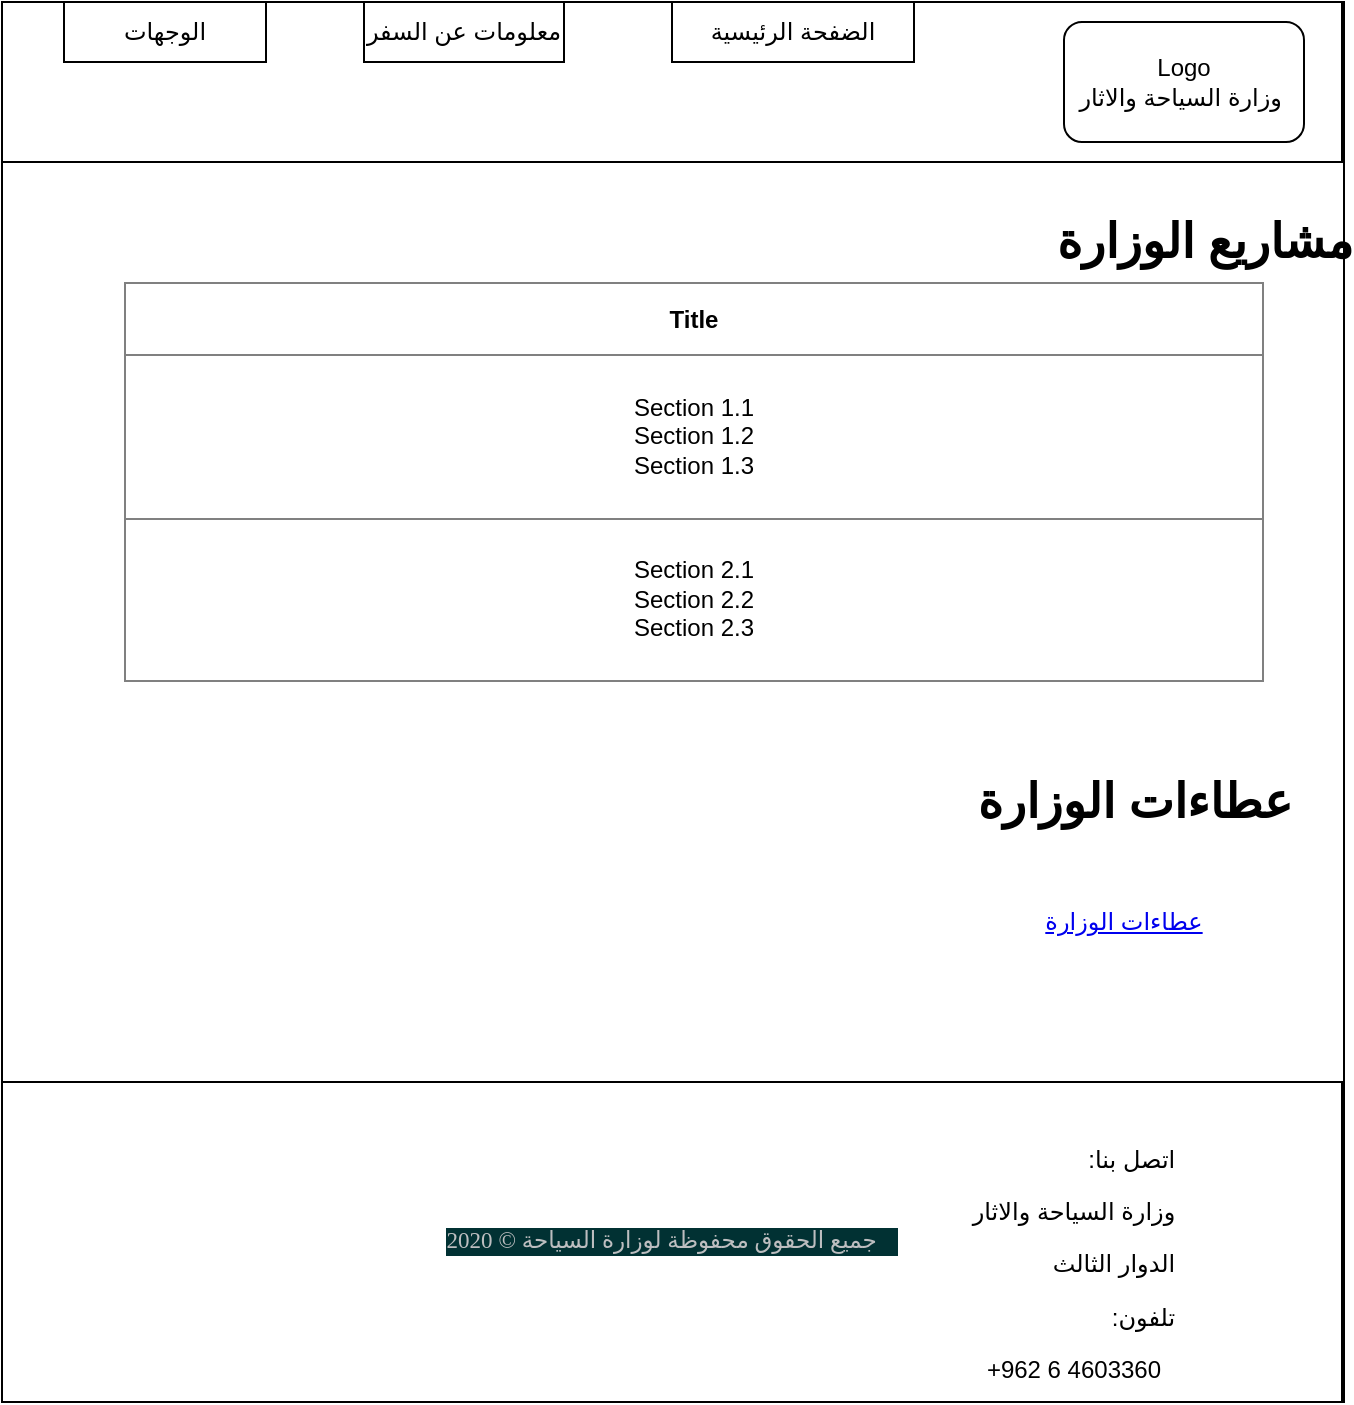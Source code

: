 <mxfile version="13.6.2" type="device"><diagram id="IXwGAXnhHLIm7wSA5Pt9" name="Page-1"><mxGraphModel dx="1038" dy="499" grid="1" gridSize="10" guides="1" tooltips="1" connect="1" arrows="1" fold="1" page="1" pageScale="1" pageWidth="827" pageHeight="1169" math="0" shadow="0"><root><mxCell id="0"/><mxCell id="1" parent="0"/><mxCell id="eCor3HtPhCXj15fjLviI-2" value="" style="rounded=0;whiteSpace=wrap;html=1;fontStyle=1" parent="1" vertex="1"><mxGeometry x="89" y="80" width="671" height="700" as="geometry"/></mxCell><mxCell id="eCor3HtPhCXj15fjLviI-3" value="" style="rounded=0;whiteSpace=wrap;html=1;" parent="1" vertex="1"><mxGeometry x="89" y="80" width="670" height="80" as="geometry"/></mxCell><mxCell id="eCor3HtPhCXj15fjLviI-4" value="الضفحة الرئيسية" style="rounded=0;whiteSpace=wrap;html=1;" parent="1" vertex="1"><mxGeometry x="424" y="80" width="121" height="30" as="geometry"/></mxCell><mxCell id="eCor3HtPhCXj15fjLviI-5" value="معلومات عن السفر" style="rounded=0;whiteSpace=wrap;html=1;" parent="1" vertex="1"><mxGeometry x="270" y="80" width="100" height="30" as="geometry"/></mxCell><mxCell id="eCor3HtPhCXj15fjLviI-6" value="Logo&lt;br&gt;وزارة السياحة والاثار&amp;nbsp;" style="rounded=1;whiteSpace=wrap;html=1;" parent="1" vertex="1"><mxGeometry x="620" y="90" width="120" height="60" as="geometry"/></mxCell><mxCell id="eCor3HtPhCXj15fjLviI-7" value="&lt;div class=&quot;sct-copyright&quot; style=&quot;box-sizing: border-box ; color: rgb(189 , 190 , 192) ; float: right ; padding-left: 0px ; padding-right: 0.9em ; font-family: &amp;#34;newfont&amp;#34; ; font-size: 11.52px ; text-align: left ; background-color: rgb(1 , 49 , 51)&quot;&gt;جميع الحقوق محفوظة لوزارة السياحة ©&amp;nbsp;2020&lt;/div&gt;&lt;div&gt;&lt;br&gt;&lt;/div&gt;" style="rounded=0;whiteSpace=wrap;html=1;" parent="1" vertex="1"><mxGeometry x="89" y="620" width="670" height="160" as="geometry"/></mxCell><mxCell id="eCor3HtPhCXj15fjLviI-10" value="&lt;p class=&quot;MsoNormal&quot; align=&quot;right&quot; style=&quot;text-align: right&quot;&gt;&lt;span lang=&quot;AR-SA&quot; dir=&quot;RTL&quot; style=&quot;font-family: &amp;#34;arial&amp;#34; , sans-serif&quot;&gt;&lt;span style=&quot;background-color: rgb(255 , 255 , 255)&quot;&gt;اتصل بنا:&lt;/span&gt;&lt;span style=&quot;background-color: yellow&quot;&gt;&lt;/span&gt;&lt;/span&gt;&lt;/p&gt;&lt;p class=&quot;MsoNormal&quot; align=&quot;right&quot; style=&quot;text-align: right&quot;&gt;&lt;span lang=&quot;AR-SA&quot; dir=&quot;RTL&quot; style=&quot;font-family: &amp;#34;arial&amp;#34; , sans-serif&quot;&gt;&lt;span style=&quot;background-color: rgb(255 , 255 , 255)&quot;&gt;وزارة السياحة والاثار&lt;/span&gt;&lt;/span&gt;&lt;/p&gt;&lt;p class=&quot;MsoNormal&quot; align=&quot;right&quot; style=&quot;text-align: right&quot;&gt;&lt;span lang=&quot;AR-SA&quot; dir=&quot;RTL&quot; style=&quot;font-family: &amp;#34;arial&amp;#34; , sans-serif&quot;&gt;&lt;span style=&quot;background-color: rgb(255 , 255 , 255)&quot;&gt;الدوار الثالث&amp;nbsp;&lt;/span&gt;&lt;/span&gt;&lt;/p&gt;&lt;p class=&quot;MsoNormal&quot; align=&quot;right&quot; style=&quot;text-align: right&quot;&gt;&lt;span lang=&quot;AR-SA&quot; dir=&quot;RTL&quot; style=&quot;font-family: &amp;#34;arial&amp;#34; , sans-serif&quot;&gt;&lt;span style=&quot;background-color: rgb(255 , 255 , 255)&quot;&gt;تلفون:&lt;/span&gt;&lt;/span&gt;&lt;/p&gt;&lt;span style=&quot;line-height: 107% ; font-family: &amp;#34;arial&amp;#34; , sans-serif&quot;&gt;&lt;font style=&quot;font-size: 12px&quot;&gt;+962 6 4603360&lt;/font&gt;&lt;/span&gt;" style="text;html=1;strokeColor=none;fillColor=none;align=center;verticalAlign=middle;whiteSpace=wrap;rounded=0;" parent="1" vertex="1"><mxGeometry x="545" y="640" width="160" height="130" as="geometry"/></mxCell><mxCell id="eCor3HtPhCXj15fjLviI-11" value="الوجهات" style="rounded=0;whiteSpace=wrap;html=1;" parent="1" vertex="1"><mxGeometry x="120" y="80" width="101" height="30" as="geometry"/></mxCell><mxCell id="eCor3HtPhCXj15fjLviI-12" value="مشاريع الوزارة" style="text;strokeColor=none;fillColor=none;html=1;fontSize=24;fontStyle=1;verticalAlign=middle;align=center;" parent="1" vertex="1"><mxGeometry x="640" y="180" width="100" height="40" as="geometry"/></mxCell><mxCell id="eCor3HtPhCXj15fjLviI-15" value="&lt;table border=&quot;1&quot; width=&quot;100%&quot; height=&quot;100%&quot; cellpadding=&quot;4&quot; style=&quot;width:100%;height:100%;border-collapse:collapse;&quot;&gt;&lt;tr&gt;&lt;th align=&quot;center&quot;&gt;&lt;b&gt;Title&lt;/b&gt;&lt;/th&gt;&lt;/tr&gt;&lt;tr&gt;&lt;td align=&quot;center&quot;&gt;Section 1.1&#10;Section 1.2&#10;Section 1.3&lt;/td&gt;&lt;/tr&gt;&lt;tr&gt;&lt;td align=&quot;center&quot;&gt;Section 2.1&#10;Section 2.2&#10;Section 2.3&lt;/td&gt;&lt;/tr&gt;&lt;/table&gt;" style="text;html=1;strokeColor=none;fillColor=none;overflow=fill;" parent="1" vertex="1"><mxGeometry x="150" y="220" width="570" height="200" as="geometry"/></mxCell><mxCell id="eCor3HtPhCXj15fjLviI-16" value="عطاءات الوزارة" style="text;strokeColor=none;fillColor=none;html=1;fontSize=24;fontStyle=1;verticalAlign=middle;align=center;" parent="1" vertex="1"><mxGeometry x="605" y="460" width="100" height="40" as="geometry"/></mxCell><UserObject label="عطاءات الوزارة" link="https://www.draw.io" id="eCor3HtPhCXj15fjLviI-17"><mxCell style="text;html=1;strokeColor=none;fillColor=none;whiteSpace=wrap;align=center;verticalAlign=middle;fontColor=#0000EE;fontStyle=4;" parent="1" vertex="1"><mxGeometry x="580" y="520" width="140" height="40" as="geometry"/></mxCell></UserObject></root></mxGraphModel></diagram></mxfile>